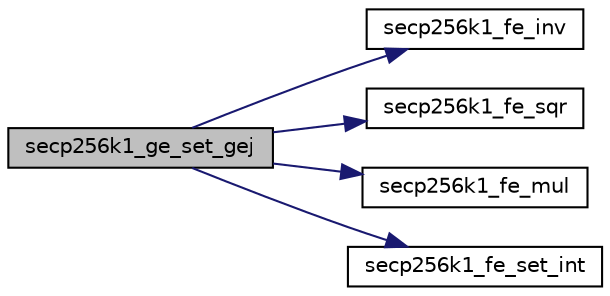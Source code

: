 digraph "secp256k1_ge_set_gej"
{
  edge [fontname="Helvetica",fontsize="10",labelfontname="Helvetica",labelfontsize="10"];
  node [fontname="Helvetica",fontsize="10",shape=record];
  rankdir="LR";
  Node33 [label="secp256k1_ge_set_gej",height=0.2,width=0.4,color="black", fillcolor="grey75", style="filled", fontcolor="black"];
  Node33 -> Node34 [color="midnightblue",fontsize="10",style="solid",fontname="Helvetica"];
  Node34 [label="secp256k1_fe_inv",height=0.2,width=0.4,color="black", fillcolor="white", style="filled",URL="$d5/d5a/field_8h.html#a3a071aa04ce0d88003b059c0a8ee0c0e",tooltip="Sets a field element to be the (modular) inverse of another. "];
  Node33 -> Node35 [color="midnightblue",fontsize="10",style="solid",fontname="Helvetica"];
  Node35 [label="secp256k1_fe_sqr",height=0.2,width=0.4,color="black", fillcolor="white", style="filled",URL="$d5/d5a/field_8h.html#a6cbe550ca5eb35e683b1c8d68d8de26b",tooltip="Sets a field element to be the square of another. "];
  Node33 -> Node36 [color="midnightblue",fontsize="10",style="solid",fontname="Helvetica"];
  Node36 [label="secp256k1_fe_mul",height=0.2,width=0.4,color="black", fillcolor="white", style="filled",URL="$d5/d5a/field_8h.html#a542b97d2574d9687c563d002587cf9a2",tooltip="Sets a field element to be the product of two others. "];
  Node33 -> Node37 [color="midnightblue",fontsize="10",style="solid",fontname="Helvetica"];
  Node37 [label="secp256k1_fe_set_int",height=0.2,width=0.4,color="black", fillcolor="white", style="filled",URL="$d5/d5a/field_8h.html#a4bfba9980b6d6960ad623f1ddbbc547e",tooltip="Set a field element equal to a small integer. "];
}
